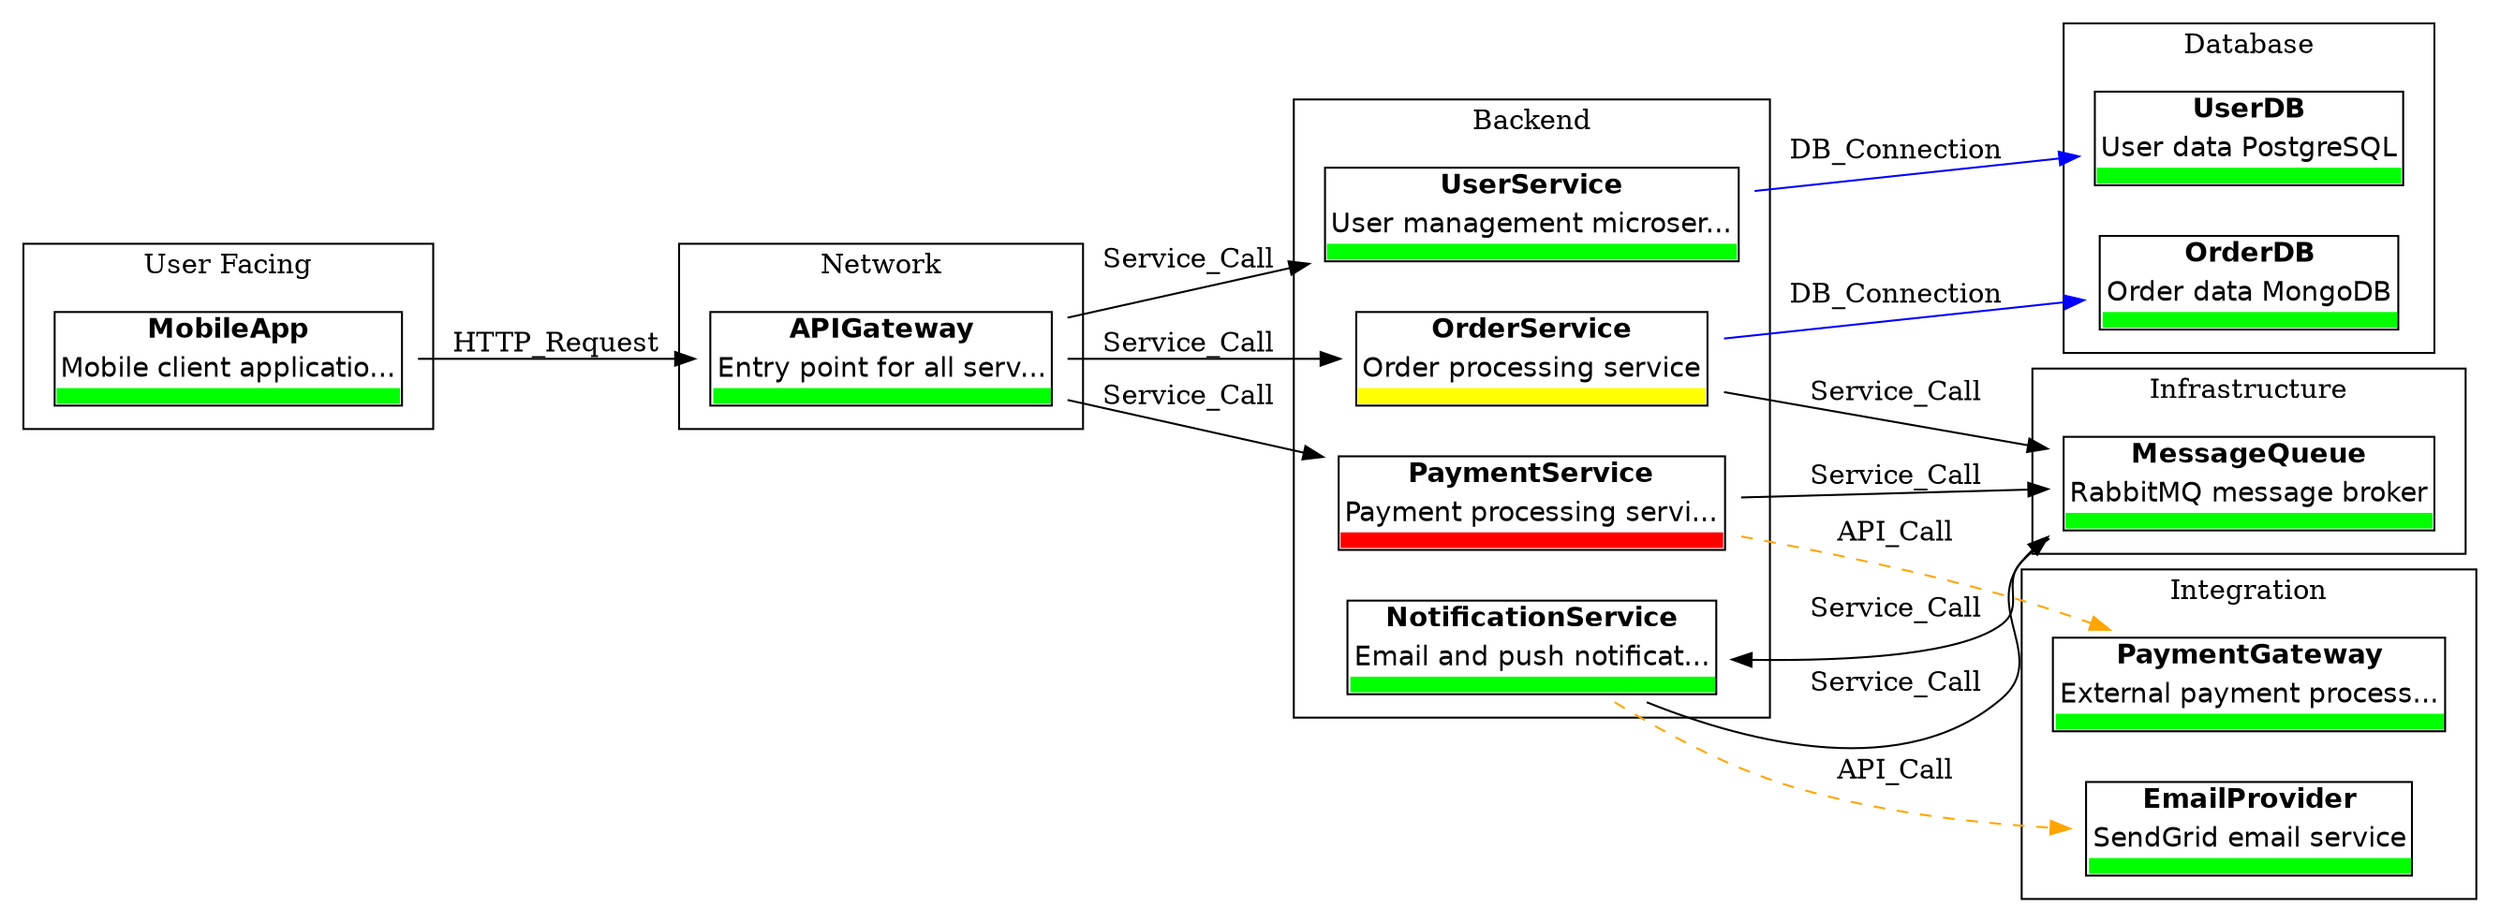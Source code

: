 digraph Infrastructure {
  rankdir=LR;
  node [shape=plaintext, fontname=Helvetica];
  subgraph cluster_INTEGRATION {
    label="Integration";
    PaymentGateway [tooltip="PaymentGateway: External payment processor\nStatus: healthy\nOwner: integrations\nEnvironment: production\nTags: [external]" label=<
      <TABLE BORDER="1" CELLBORDER="0" CELLSPACING="0">
        <TR><TD><B>PaymentGateway</B></TD></TR>
        <TR><TD>External payment process...</TD></TR>
        <TR><TD BGCOLOR="green" HEIGHT="8"></TD></TR>
      </TABLE>
    >];
    EmailProvider [tooltip="EmailProvider: SendGrid email service\nStatus: healthy\nOwner: integrations\nEnvironment: production\nTags: [external]" label=<
      <TABLE BORDER="1" CELLBORDER="0" CELLSPACING="0">
        <TR><TD><B>EmailProvider</B></TD></TR>
        <TR><TD>SendGrid email service</TD></TR>
        <TR><TD BGCOLOR="green" HEIGHT="8"></TD></TR>
      </TABLE>
    >];
  }
  subgraph cluster_USER_FACING {
    label="User Facing";
    MobileApp [tooltip="MobileApp: Mobile client application\nStatus: healthy\nOwner: mobile-team\nEnvironment: production\nTags: [critical]" label=<
      <TABLE BORDER="1" CELLBORDER="0" CELLSPACING="0">
        <TR><TD><B>MobileApp</B></TD></TR>
        <TR><TD>Mobile client applicatio...</TD></TR>
        <TR><TD BGCOLOR="green" HEIGHT="8"></TD></TR>
      </TABLE>
    >];
  }
  subgraph cluster_NETWORK {
    label="Network";
    APIGateway [tooltip="APIGateway: Entry point for all services\nStatus: healthy\nOwner: platform-team\nEnvironment: production\nDeployment:\nimage: kong:2.8\nreplicas: 3\n" label=<
      <TABLE BORDER="1" CELLBORDER="0" CELLSPACING="0">
        <TR><TD><B>APIGateway</B></TD></TR>
        <TR><TD>Entry point for all serv...</TD></TR>
        <TR><TD BGCOLOR="green" HEIGHT="8"></TD></TR>
      </TABLE>
    >];
  }
  subgraph cluster_BACKEND {
    label="Backend";
    UserService [tooltip="UserService: User management microservice\nStatus: healthy\nOwner: user-team\nEnvironment: production\nDeployment:\nimage: user-service:v1.5.0\nreplicas: 2\n" label=<
      <TABLE BORDER="1" CELLBORDER="0" CELLSPACING="0">
        <TR><TD><B>UserService</B></TD></TR>
        <TR><TD>User management microser...</TD></TR>
        <TR><TD BGCOLOR="green" HEIGHT="8"></TD></TR>
      </TABLE>
    >];
    OrderService [tooltip="OrderService: Order processing service\nStatus: degraded\nOwner: order-team\nEnvironment: production\nDeployment:\nimage: order-service:v2.1.0\nreplicas: 4\n" label=<
      <TABLE BORDER="1" CELLBORDER="0" CELLSPACING="0">
        <TR><TD><B>OrderService</B></TD></TR>
        <TR><TD>Order processing service</TD></TR>
        <TR><TD BGCOLOR="yellow" HEIGHT="8"></TD></TR>
      </TABLE>
    >];
    PaymentService [tooltip="PaymentService: Payment processing service\nStatus: down\nOwner: payment-team\nEnvironment: production\nTags: [critical]\nDeployment:\nimage: payment-service:v1.8.0\nreplicas: 3\n" label=<
      <TABLE BORDER="1" CELLBORDER="0" CELLSPACING="0">
        <TR><TD><B>PaymentService</B></TD></TR>
        <TR><TD>Payment processing servi...</TD></TR>
        <TR><TD BGCOLOR="red" HEIGHT="8"></TD></TR>
      </TABLE>
    >];
    NotificationService [tooltip="NotificationService: Email and push notifications\nStatus: healthy\nOwner: comms-team\nEnvironment: production\nDeployment:\nimage: notification-service:v1.2.0\nreplicas: 2\n" label=<
      <TABLE BORDER="1" CELLBORDER="0" CELLSPACING="0">
        <TR><TD><B>NotificationService</B></TD></TR>
        <TR><TD>Email and push notificat...</TD></TR>
        <TR><TD BGCOLOR="green" HEIGHT="8"></TD></TR>
      </TABLE>
    >];
  }
  subgraph cluster_DATABASE {
    label="Database";
    UserDB [tooltip="UserDB: User data PostgreSQL\nStatus: healthy\nOwner: user-team\nEnvironment: production" label=<
      <TABLE BORDER="1" CELLBORDER="0" CELLSPACING="0">
        <TR><TD><B>UserDB</B></TD></TR>
        <TR><TD>User data PostgreSQL</TD></TR>
        <TR><TD BGCOLOR="green" HEIGHT="8"></TD></TR>
      </TABLE>
    >];
    OrderDB [tooltip="OrderDB: Order data MongoDB\nStatus: healthy\nOwner: order-team\nEnvironment: production" label=<
      <TABLE BORDER="1" CELLBORDER="0" CELLSPACING="0">
        <TR><TD><B>OrderDB</B></TD></TR>
        <TR><TD>Order data MongoDB</TD></TR>
        <TR><TD BGCOLOR="green" HEIGHT="8"></TD></TR>
      </TABLE>
    >];
  }
  subgraph cluster_INFRASTRUCTURE {
    label="Infrastructure";
    MessageQueue [tooltip="MessageQueue: RabbitMQ message broker\nStatus: healthy\nOwner: platform-team\nEnvironment: production" label=<
      <TABLE BORDER="1" CELLBORDER="0" CELLSPACING="0">
        <TR><TD><B>MessageQueue</B></TD></TR>
        <TR><TD>RabbitMQ message broker</TD></TR>
        <TR><TD BGCOLOR="green" HEIGHT="8"></TD></TR>
      </TABLE>
    >];
  }
  MobileApp -> APIGateway [label="HTTP_Request", color=black];
  APIGateway -> UserService [label="Service_Call", color=black];
  APIGateway -> OrderService [label="Service_Call", color=black];
  APIGateway -> PaymentService [label="Service_Call", color=black];
  UserService -> UserDB [label="DB_Connection", color=blue];
  OrderService -> OrderDB [label="DB_Connection", color=blue];
  OrderService -> MessageQueue [label="Service_Call", color=black];
  PaymentService -> PaymentGateway [label="API_Call", color=orange, style=dashed];
  PaymentService -> MessageQueue [label="Service_Call", color=black];
  NotificationService -> MessageQueue [label="Service_Call", color=black];
  NotificationService -> EmailProvider [label="API_Call", color=orange, style=dashed];
  MessageQueue -> NotificationService [label="Service_Call", color=black];
}

